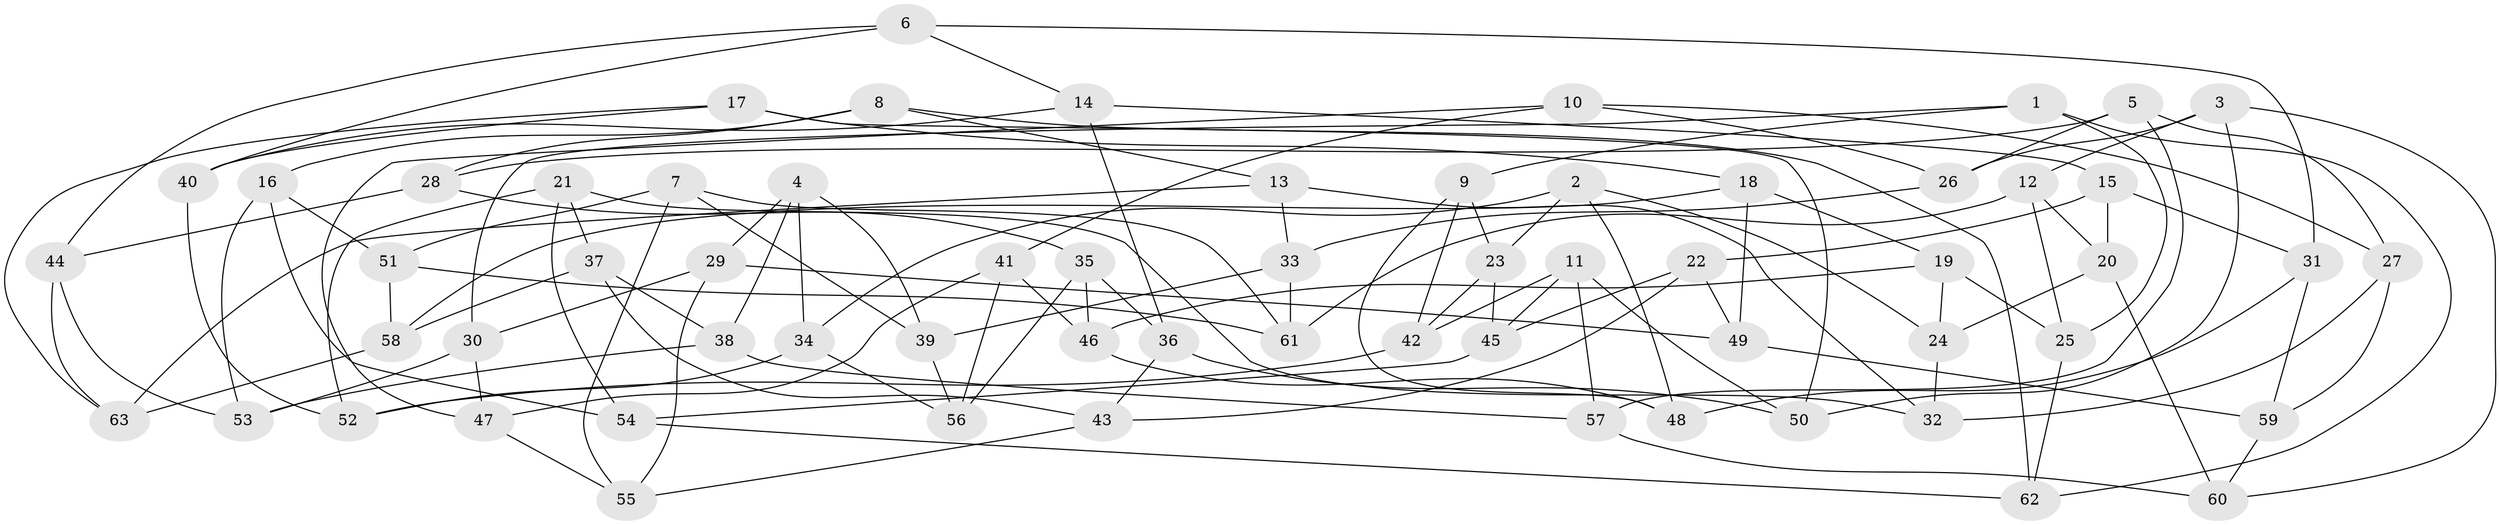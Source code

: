 // coarse degree distribution, {4: 0.34210526315789475, 6: 0.2894736842105263, 5: 0.2631578947368421, 3: 0.10526315789473684}
// Generated by graph-tools (version 1.1) at 2025/38/03/04/25 23:38:07]
// undirected, 63 vertices, 126 edges
graph export_dot {
  node [color=gray90,style=filled];
  1;
  2;
  3;
  4;
  5;
  6;
  7;
  8;
  9;
  10;
  11;
  12;
  13;
  14;
  15;
  16;
  17;
  18;
  19;
  20;
  21;
  22;
  23;
  24;
  25;
  26;
  27;
  28;
  29;
  30;
  31;
  32;
  33;
  34;
  35;
  36;
  37;
  38;
  39;
  40;
  41;
  42;
  43;
  44;
  45;
  46;
  47;
  48;
  49;
  50;
  51;
  52;
  53;
  54;
  55;
  56;
  57;
  58;
  59;
  60;
  61;
  62;
  63;
  1 -- 30;
  1 -- 62;
  1 -- 25;
  1 -- 9;
  2 -- 24;
  2 -- 23;
  2 -- 34;
  2 -- 48;
  3 -- 12;
  3 -- 60;
  3 -- 50;
  3 -- 26;
  4 -- 34;
  4 -- 39;
  4 -- 38;
  4 -- 29;
  5 -- 57;
  5 -- 28;
  5 -- 26;
  5 -- 27;
  6 -- 40;
  6 -- 14;
  6 -- 44;
  6 -- 31;
  7 -- 55;
  7 -- 51;
  7 -- 39;
  7 -- 61;
  8 -- 16;
  8 -- 28;
  8 -- 62;
  8 -- 13;
  9 -- 42;
  9 -- 23;
  9 -- 48;
  10 -- 27;
  10 -- 41;
  10 -- 26;
  10 -- 47;
  11 -- 42;
  11 -- 50;
  11 -- 57;
  11 -- 45;
  12 -- 61;
  12 -- 25;
  12 -- 20;
  13 -- 63;
  13 -- 33;
  13 -- 32;
  14 -- 15;
  14 -- 40;
  14 -- 36;
  15 -- 31;
  15 -- 22;
  15 -- 20;
  16 -- 51;
  16 -- 54;
  16 -- 53;
  17 -- 18;
  17 -- 50;
  17 -- 40;
  17 -- 63;
  18 -- 19;
  18 -- 49;
  18 -- 58;
  19 -- 25;
  19 -- 46;
  19 -- 24;
  20 -- 24;
  20 -- 60;
  21 -- 37;
  21 -- 32;
  21 -- 52;
  21 -- 54;
  22 -- 43;
  22 -- 49;
  22 -- 45;
  23 -- 42;
  23 -- 45;
  24 -- 32;
  25 -- 62;
  26 -- 33;
  27 -- 32;
  27 -- 59;
  28 -- 44;
  28 -- 35;
  29 -- 49;
  29 -- 30;
  29 -- 55;
  30 -- 47;
  30 -- 53;
  31 -- 48;
  31 -- 59;
  33 -- 61;
  33 -- 39;
  34 -- 52;
  34 -- 56;
  35 -- 46;
  35 -- 56;
  35 -- 36;
  36 -- 50;
  36 -- 43;
  37 -- 43;
  37 -- 38;
  37 -- 58;
  38 -- 57;
  38 -- 53;
  39 -- 56;
  40 -- 52;
  41 -- 47;
  41 -- 56;
  41 -- 46;
  42 -- 52;
  43 -- 55;
  44 -- 63;
  44 -- 53;
  45 -- 54;
  46 -- 48;
  47 -- 55;
  49 -- 59;
  51 -- 61;
  51 -- 58;
  54 -- 62;
  57 -- 60;
  58 -- 63;
  59 -- 60;
}
